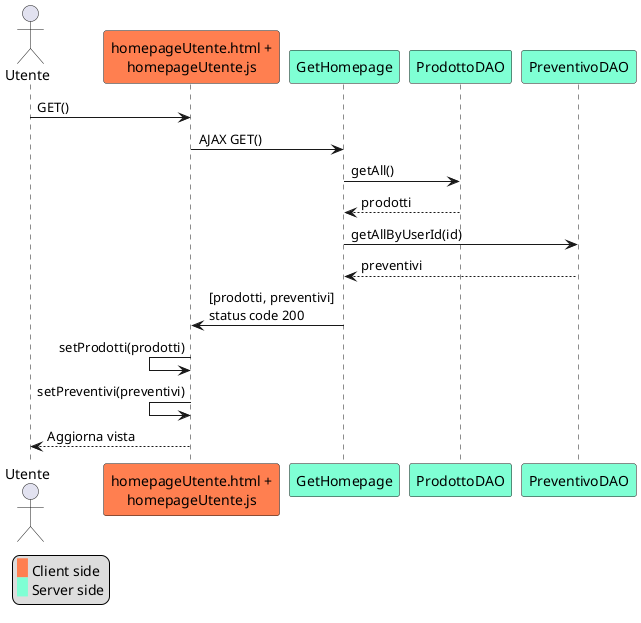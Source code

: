 @startuml
legend left
 <back:#coral>   </back> Client side
 <back:#aquamarine>   </back> Server side
endlegend

actor Utente as utente
skinparam ParticipantBackgroundColor coral
participant "homepageUtente.html +\nhomepageUtente.js" as homepage
skinparam ParticipantBackgroundColor aquamarine
participant GetHomepage
participant ProdottoDAO
participant PreventivoDAO


utente -> homepage: GET()
skinparam ParticipantBackgroundColor aquamarine
homepage -> GetHomepage: AJAX GET()
GetHomepage -> ProdottoDAO: getAll()
ProdottoDAO --> GetHomepage: prodotti
GetHomepage -> PreventivoDAO: getAllByUserId(id)
PreventivoDAO --> GetHomepage: preventivi
GetHomepage -> homepage: [prodotti, preventivi]\nstatus code 200
homepage <- homepage: setProdotti(prodotti)
homepage <- homepage: setPreventivi(preventivi)
homepage --> utente: Aggiorna vista
@enduml